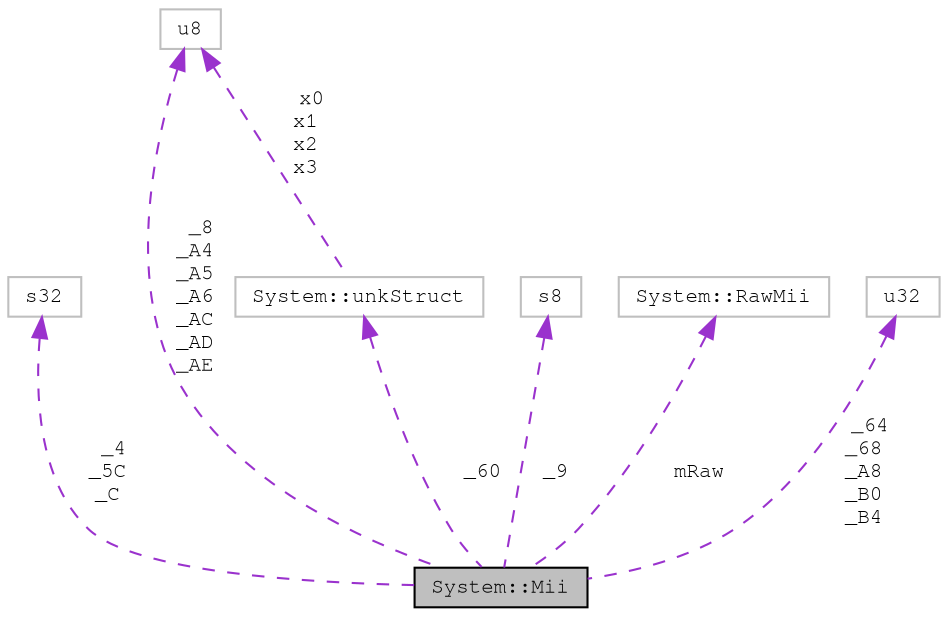 digraph "System::Mii"
{
 // LATEX_PDF_SIZE
  edge [fontname="FreeMono",fontsize="10",labelfontname="FreeMono",labelfontsize="10"];
  node [fontname="FreeMono",fontsize="10",shape=record];
  Node1 [label="System::Mii",height=0.2,width=0.4,color="black", fillcolor="grey75", style="filled", fontcolor="black",tooltip=" "];
  Node2 -> Node1 [dir="back",color="darkorchid3",fontsize="10",style="dashed",label=" _4\n_5C\n_C" ,fontname="FreeMono"];
  Node2 [label="s32",height=0.2,width=0.4,color="grey75", fillcolor="white", style="filled",tooltip=" "];
  Node3 -> Node1 [dir="back",color="darkorchid3",fontsize="10",style="dashed",label=" _8\n_A4\n_A5\n_A6\n_AC\n_AD\n_AE" ,fontname="FreeMono"];
  Node3 [label="u8",height=0.2,width=0.4,color="grey75", fillcolor="white", style="filled",tooltip=" "];
  Node4 -> Node1 [dir="back",color="darkorchid3",fontsize="10",style="dashed",label=" _9" ,fontname="FreeMono"];
  Node4 [label="s8",height=0.2,width=0.4,color="grey75", fillcolor="white", style="filled",tooltip=" "];
  Node5 -> Node1 [dir="back",color="darkorchid3",fontsize="10",style="dashed",label=" mRaw" ,fontname="FreeMono"];
  Node5 [label="System::RawMii",height=0.2,width=0.4,color="grey75", fillcolor="white", style="filled",URL="$class_system_1_1_raw_mii.html",tooltip=" "];
  Node6 -> Node1 [dir="back",color="darkorchid3",fontsize="10",style="dashed",label=" _60" ,fontname="FreeMono"];
  Node6 [label="System::unkStruct",height=0.2,width=0.4,color="grey75", fillcolor="white", style="filled",URL="$struct_system_1_1unk_struct.html",tooltip=" "];
  Node3 -> Node6 [dir="back",color="darkorchid3",fontsize="10",style="dashed",label=" x0\nx1\nx2\nx3" ,fontname="FreeMono"];
  Node7 -> Node1 [dir="back",color="darkorchid3",fontsize="10",style="dashed",label=" _64\n_68\n_A8\n_B0\n_B4" ,fontname="FreeMono"];
  Node7 [label="u32",height=0.2,width=0.4,color="grey75", fillcolor="white", style="filled",tooltip=" "];
}
